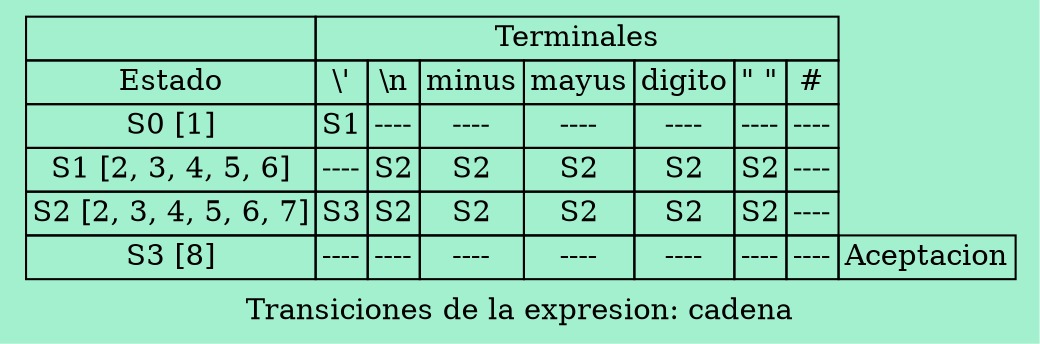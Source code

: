digraph Transiciones{
    rankdir=LR;
    bgcolor = "#A3F0CF"
    node [shape=plaintext];
    edge [arrowhead=empty];
    
    // Encabezado de la tabla
    header [label=
    <
        <table border="0" cellborder="1" cellspacing="0">
            <tr>
                <td></td>
                <td colspan="7">Terminales</td>
            </tr>
            <tr>
                <td>Estado</td><td>\\'</td>
<td>\\n</td>
<td>minus</td>
<td>mayus</td>
<td>digito</td>
<td>" "</td>
<td>#</td>
</tr>
<tr>
                <td>S0 [1]</td>
<td>S1</td><td>----</td><td>----</td><td>----</td><td>----</td><td>----</td><td>----</td></tr>
<tr>
                <td>S1 [2, 3, 4, 5, 6]</td>
<td>----</td><td>S2</td><td>S2</td><td>S2</td><td>S2</td><td>S2</td><td>----</td></tr>
<tr>
                <td>S2 [2, 3, 4, 5, 6, 7]</td>
<td>S3</td><td>S2</td><td>S2</td><td>S2</td><td>S2</td><td>S2</td><td>----</td></tr>
<tr>
                <td>S3 [8]</td>
<td>----</td><td>----</td><td>----</td><td>----</td><td>----</td><td>----</td><td>----</td><td>Aceptacion</td></tr>
        </table>
    >];
label="Transiciones de la expresion: cadena"}
